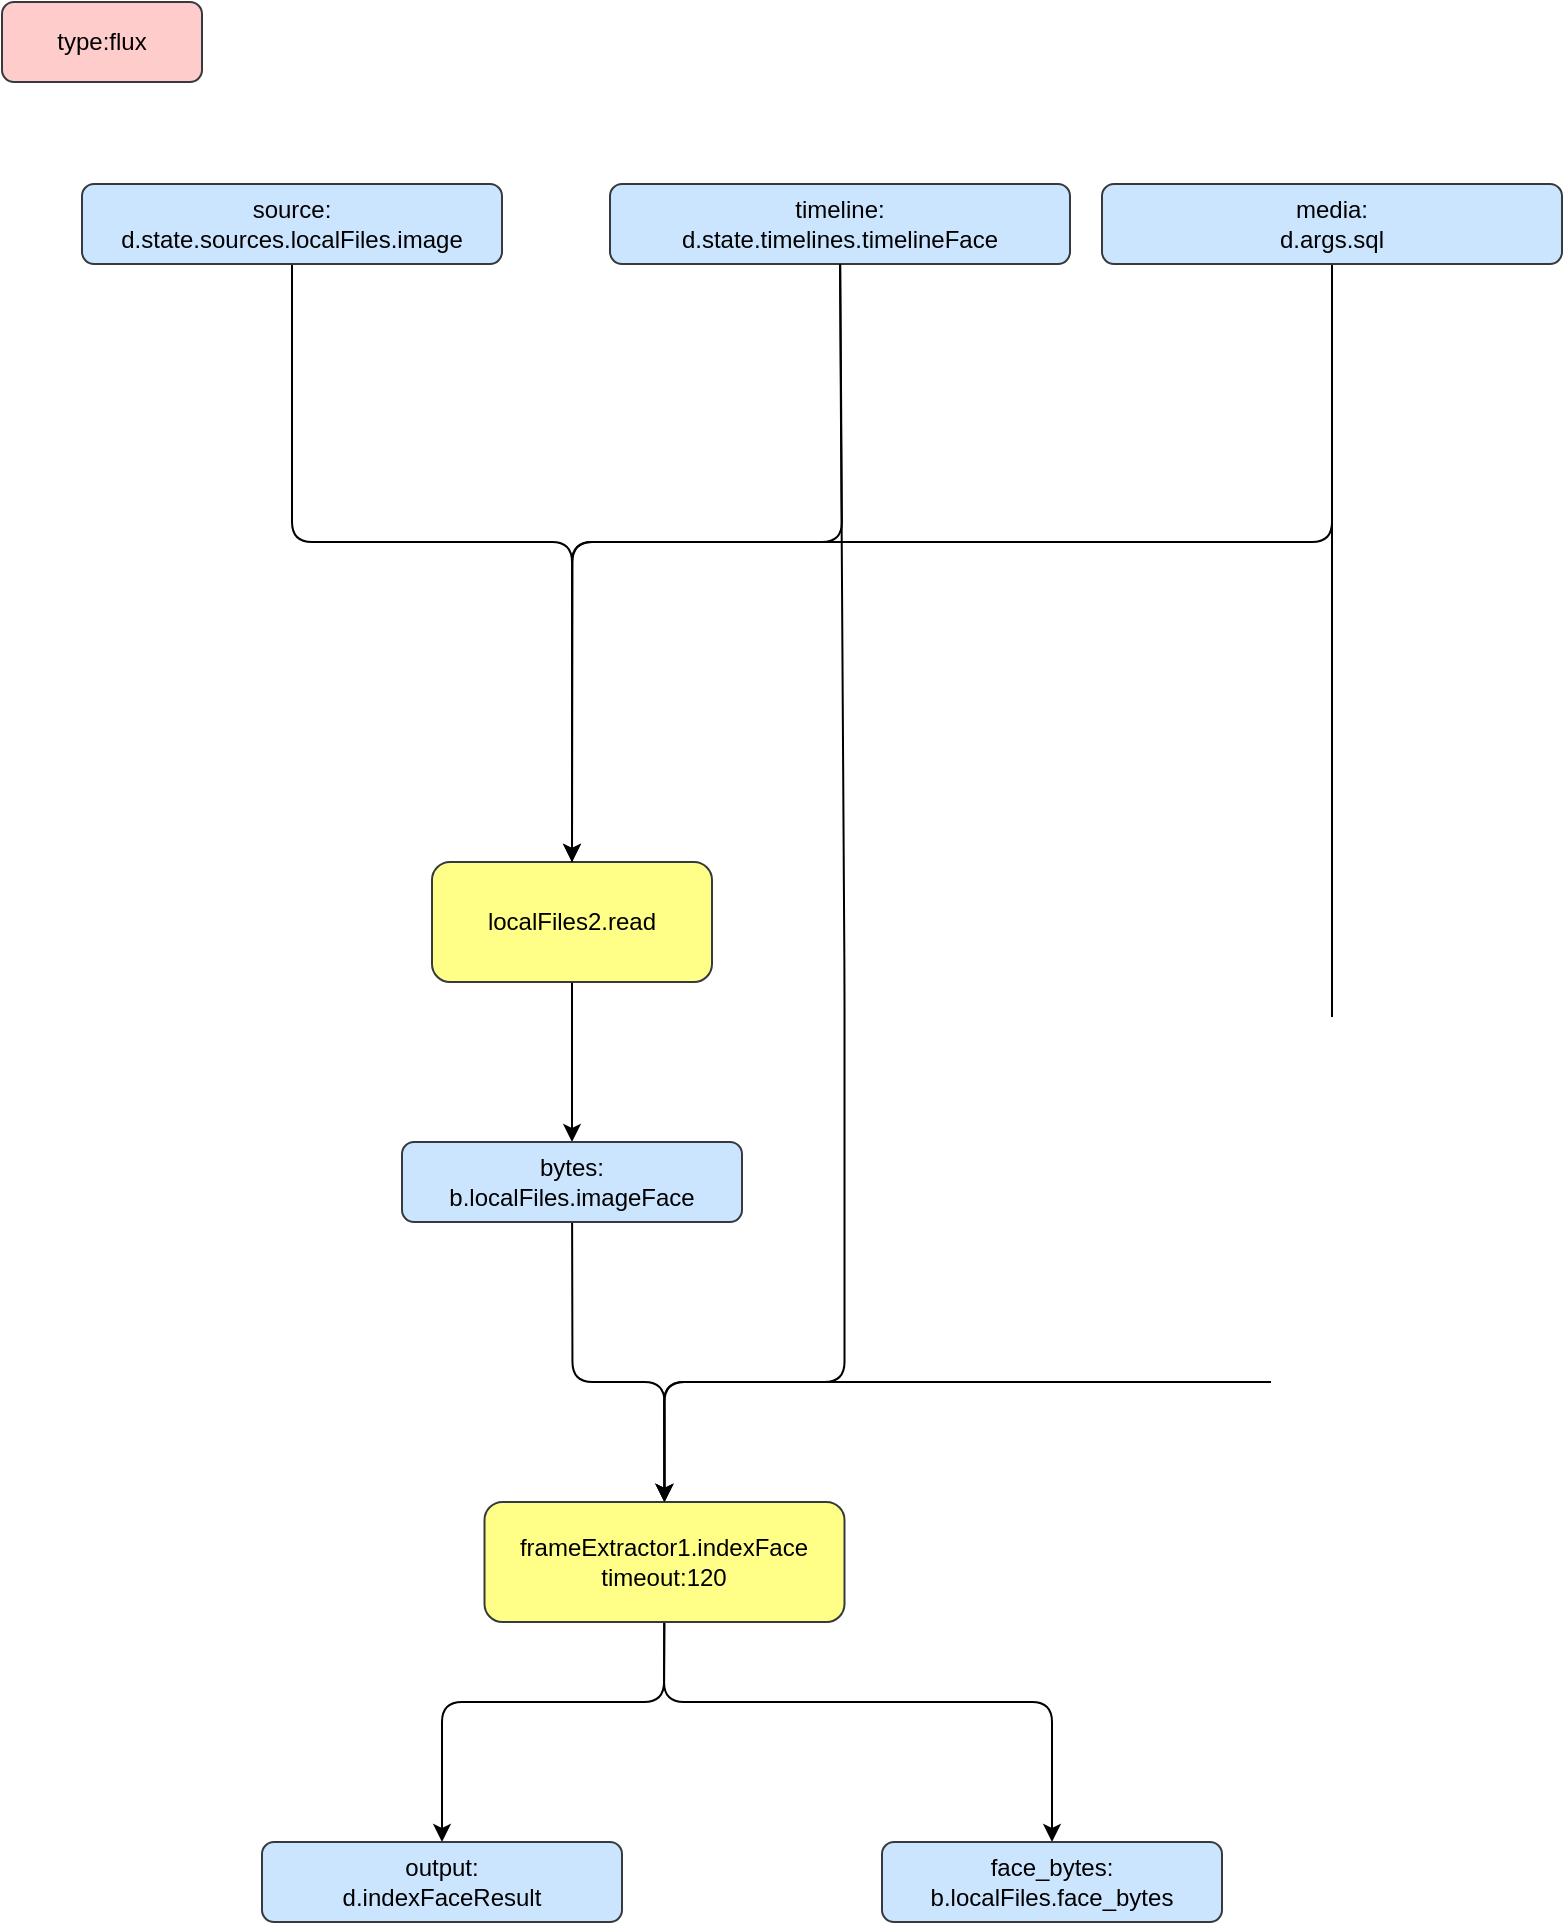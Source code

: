 <mxfile>
    <diagram id="rA5KS_z2IOA_mz4io4nV" name="Page-1">
        <mxGraphModel dx="716" dy="486" grid="1" gridSize="10" guides="1" tooltips="1" connect="1" arrows="1" fold="1" page="1" pageScale="1" pageWidth="850" pageHeight="1100" math="0" shadow="0">
            <root>
                <mxCell id="0"/>
                <mxCell id="1" parent="0"/>
                <mxCell id="56" style="edgeStyle=none;html=1;entryX=0.5;entryY=0;entryDx=0;entryDy=0;startArrow=none;" parent="1" source="58" target="48" edge="1">
                    <mxGeometry relative="1" as="geometry">
                        <Array as="points">
                            <mxPoint x="185" y="310"/>
                            <mxPoint x="325" y="310"/>
                        </Array>
                    </mxGeometry>
                </mxCell>
                <mxCell id="57" style="edgeStyle=none;html=1;entryX=0.5;entryY=0;entryDx=0;entryDy=0;exitX=0.5;exitY=1;exitDx=0;exitDy=0;" parent="1" source="22" target="52" edge="1">
                    <mxGeometry relative="1" as="geometry">
                        <Array as="points">
                            <mxPoint x="461.25" y="530"/>
                            <mxPoint x="461.25" y="730"/>
                            <mxPoint x="371.25" y="730"/>
                        </Array>
                        <mxPoint x="460" y="190" as="sourcePoint"/>
                    </mxGeometry>
                </mxCell>
                <mxCell id="22" value="timeline:&#10;d.state.timelines.timelineFace" style="rounded=1;whiteSpace=wrap;fillColor=#cce5ff;strokeColor=#36393d;fontColor=#000000;" parent="1" vertex="1">
                    <mxGeometry x="344" y="131" width="230" height="40" as="geometry"/>
                </mxCell>
                <mxCell id="32" value="type:flux" style="rounded=1;whiteSpace=wrap;fillColor=#ffcccc;strokeColor=#36393d;fontColor=#000000;" parent="1" vertex="1">
                    <mxGeometry x="40" y="40" width="100" height="40" as="geometry"/>
                </mxCell>
                <mxCell id="51" style="edgeStyle=none;html=1;" parent="1" source="48" target="50" edge="1">
                    <mxGeometry relative="1" as="geometry"/>
                </mxCell>
                <mxCell id="48" value="localFiles2.read" style="rounded=1;whiteSpace=wrap;fillColor=#ffff88;strokeColor=#36393d;fontColor=#000000;" parent="1" vertex="1">
                    <mxGeometry x="255" y="470" width="140" height="60" as="geometry"/>
                </mxCell>
                <mxCell id="53" style="edgeStyle=none;html=1;entryX=0.5;entryY=0;entryDx=0;entryDy=0;" parent="1" source="50" target="52" edge="1">
                    <mxGeometry relative="1" as="geometry">
                        <Array as="points">
                            <mxPoint x="325.25" y="730"/>
                            <mxPoint x="371.25" y="730"/>
                        </Array>
                    </mxGeometry>
                </mxCell>
                <mxCell id="50" value="bytes:&#10;b.localFiles.imageFace" style="rounded=1;whiteSpace=wrap;fillColor=#cce5ff;strokeColor=#36393d;fontColor=#000000;" parent="1" vertex="1">
                    <mxGeometry x="240" y="610" width="170" height="40" as="geometry"/>
                </mxCell>
                <mxCell id="55" style="edgeStyle=none;html=1;" parent="1" source="52" target="54" edge="1">
                    <mxGeometry relative="1" as="geometry">
                        <Array as="points">
                            <mxPoint x="371" y="890"/>
                            <mxPoint x="260" y="890"/>
                        </Array>
                    </mxGeometry>
                </mxCell>
                <mxCell id="64" style="edgeStyle=none;html=1;entryX=0.5;entryY=0;entryDx=0;entryDy=0;" parent="1" source="52" target="63" edge="1">
                    <mxGeometry relative="1" as="geometry">
                        <Array as="points">
                            <mxPoint x="371" y="890"/>
                            <mxPoint x="565" y="890"/>
                        </Array>
                    </mxGeometry>
                </mxCell>
                <mxCell id="52" value="frameExtractor1.indexFace&#10;timeout:120" style="rounded=1;whiteSpace=wrap;fillColor=#ffff88;strokeColor=#36393d;fontColor=#000000;" parent="1" vertex="1">
                    <mxGeometry x="281.25" y="790" width="180" height="60" as="geometry"/>
                </mxCell>
                <mxCell id="54" value="output:&#10;d.indexFaceResult" style="rounded=1;whiteSpace=wrap;fillColor=#cce5ff;strokeColor=#36393d;fontColor=#000000;" parent="1" vertex="1">
                    <mxGeometry x="170" y="960" width="180" height="40" as="geometry"/>
                </mxCell>
                <mxCell id="59" value="" style="edgeStyle=none;html=1;endArrow=none;entryX=0.5;entryY=0;entryDx=0;entryDy=0;" parent="1" source="22" target="48" edge="1">
                    <mxGeometry relative="1" as="geometry">
                        <Array as="points">
                            <mxPoint x="460" y="310"/>
                            <mxPoint x="325.25" y="310"/>
                        </Array>
                        <mxPoint x="451.25" y="190" as="sourcePoint"/>
                        <mxPoint x="301.25" y="280" as="targetPoint"/>
                    </mxGeometry>
                </mxCell>
                <mxCell id="58" value="source:&#10;d.state.sources.localFiles.image" style="rounded=1;whiteSpace=wrap;fillColor=#cce5ff;strokeColor=#36393d;fontColor=#000000;" parent="1" vertex="1">
                    <mxGeometry x="80" y="131" width="210" height="40" as="geometry"/>
                </mxCell>
                <mxCell id="61" style="edgeStyle=none;html=1;entryX=0.5;entryY=0;entryDx=0;entryDy=0;" parent="1" source="60" target="48" edge="1">
                    <mxGeometry relative="1" as="geometry">
                        <Array as="points">
                            <mxPoint x="705" y="310"/>
                            <mxPoint x="325" y="310"/>
                        </Array>
                    </mxGeometry>
                </mxCell>
                <mxCell id="62" style="edgeStyle=none;html=1;" parent="1" source="60" target="52" edge="1">
                    <mxGeometry relative="1" as="geometry">
                        <Array as="points">
                            <mxPoint x="705" y="730"/>
                            <mxPoint x="371" y="730"/>
                        </Array>
                    </mxGeometry>
                </mxCell>
                <mxCell id="60" value="media:&#10;d.args.sql" style="rounded=1;whiteSpace=wrap;fillColor=#cce5ff;strokeColor=#36393d;fontColor=#000000;" parent="1" vertex="1">
                    <mxGeometry x="590" y="131" width="230" height="40" as="geometry"/>
                </mxCell>
                <mxCell id="63" value="face_bytes:&#10;b.localFiles.face_bytes" style="rounded=1;whiteSpace=wrap;fillColor=#cce5ff;strokeColor=#36393d;fontColor=#000000;" parent="1" vertex="1">
                    <mxGeometry x="480" y="960" width="170" height="40" as="geometry"/>
                </mxCell>
            </root>
        </mxGraphModel>
    </diagram>
</mxfile>